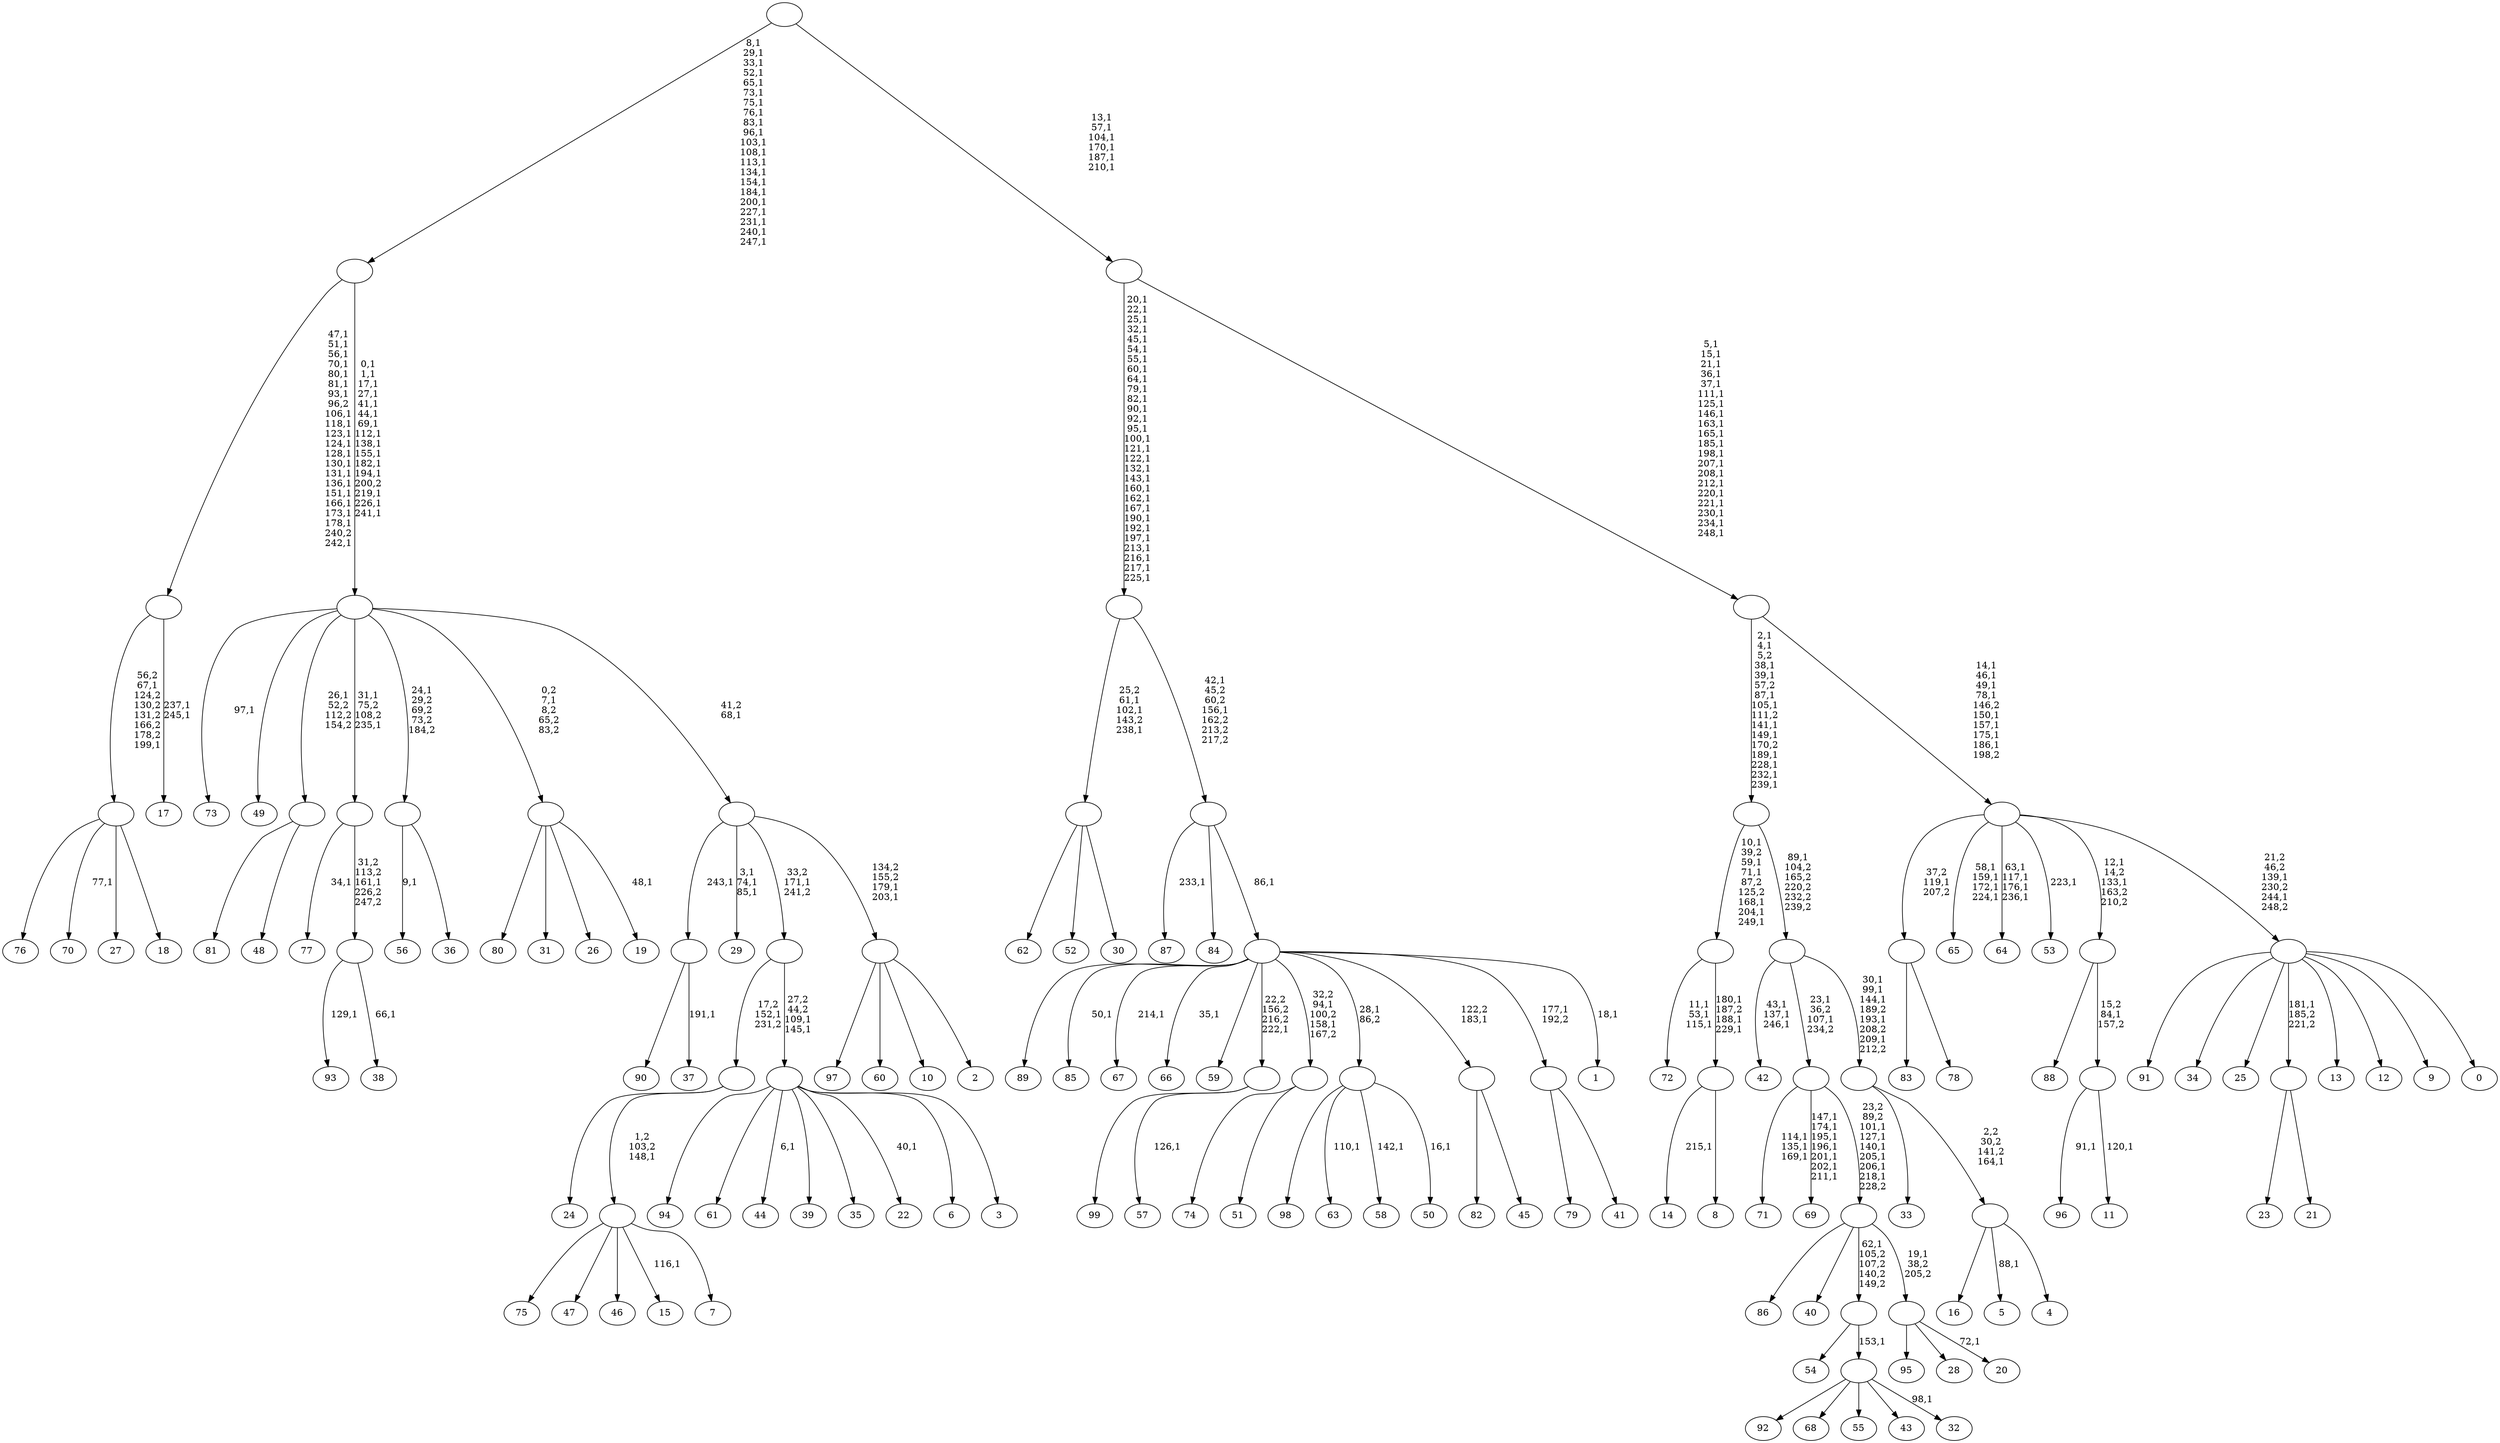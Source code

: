 digraph T {
	350 [label="99"]
	349 [label="98"]
	348 [label="97"]
	347 [label="96"]
	345 [label="95"]
	344 [label="94"]
	343 [label="93"]
	341 [label="92"]
	340 [label="91"]
	339 [label="90"]
	338 [label="89"]
	337 [label="88"]
	336 [label="87"]
	334 [label="86"]
	333 [label="85"]
	331 [label="84"]
	330 [label="83"]
	329 [label="82"]
	328 [label="81"]
	327 [label="80"]
	326 [label="79"]
	325 [label="78"]
	324 [label=""]
	323 [label="77"]
	321 [label="76"]
	320 [label="75"]
	319 [label="74"]
	318 [label="73"]
	316 [label="72"]
	312 [label="71"]
	308 [label="70"]
	306 [label="69"]
	298 [label="68"]
	297 [label="67"]
	295 [label="66"]
	293 [label="65"]
	288 [label="64"]
	283 [label="63"]
	281 [label="62"]
	280 [label="61"]
	279 [label="60"]
	278 [label="59"]
	277 [label="58"]
	275 [label="57"]
	273 [label=""]
	272 [label="56"]
	270 [label="55"]
	269 [label="54"]
	268 [label="53"]
	266 [label="52"]
	265 [label="51"]
	264 [label=""]
	262 [label="50"]
	260 [label=""]
	259 [label="49"]
	258 [label="48"]
	257 [label=""]
	256 [label="47"]
	255 [label="46"]
	254 [label="45"]
	253 [label=""]
	252 [label="44"]
	250 [label="43"]
	249 [label="42"]
	245 [label="41"]
	244 [label=""]
	243 [label="40"]
	242 [label="39"]
	241 [label="38"]
	239 [label=""]
	238 [label=""]
	236 [label="37"]
	234 [label=""]
	233 [label="36"]
	232 [label=""]
	231 [label="35"]
	230 [label="34"]
	229 [label="33"]
	228 [label="32"]
	226 [label=""]
	225 [label=""]
	224 [label="31"]
	223 [label="30"]
	222 [label=""]
	219 [label="29"]
	215 [label="28"]
	214 [label="27"]
	213 [label="26"]
	212 [label="25"]
	211 [label="24"]
	210 [label="23"]
	209 [label="22"]
	207 [label="21"]
	206 [label=""]
	205 [label="20"]
	203 [label=""]
	202 [label=""]
	196 [label=""]
	194 [label="19"]
	192 [label=""]
	191 [label="18"]
	190 [label=""]
	188 [label="17"]
	185 [label=""]
	165 [label="16"]
	164 [label="15"]
	162 [label="14"]
	160 [label="13"]
	159 [label="12"]
	158 [label="11"]
	156 [label=""]
	155 [label=""]
	153 [label="10"]
	152 [label="9"]
	151 [label="8"]
	150 [label=""]
	147 [label=""]
	141 [label="7"]
	140 [label=""]
	139 [label=""]
	138 [label="6"]
	137 [label="5"]
	135 [label="4"]
	134 [label=""]
	133 [label=""]
	128 [label=""]
	127 [label=""]
	115 [label="3"]
	114 [label=""]
	112 [label=""]
	111 [label="2"]
	110 [label=""]
	108 [label=""]
	107 [label=""]
	92 [label=""]
	71 [label="1"]
	69 [label=""]
	68 [label=""]
	66 [label=""]
	37 [label="0"]
	36 [label=""]
	34 [label=""]
	26 [label=""]
	6 [label=""]
	0 [label=""]
	324 -> 330 [label=""]
	324 -> 325 [label=""]
	273 -> 275 [label="126,1"]
	273 -> 350 [label=""]
	264 -> 319 [label=""]
	264 -> 265 [label=""]
	260 -> 262 [label="16,1"]
	260 -> 277 [label="142,1"]
	260 -> 283 [label="110,1"]
	260 -> 349 [label=""]
	257 -> 328 [label=""]
	257 -> 258 [label=""]
	253 -> 329 [label=""]
	253 -> 254 [label=""]
	244 -> 326 [label=""]
	244 -> 245 [label=""]
	239 -> 241 [label="66,1"]
	239 -> 343 [label="129,1"]
	238 -> 323 [label="34,1"]
	238 -> 239 [label="31,2\n113,2\n161,1\n226,2\n247,2"]
	234 -> 236 [label="191,1"]
	234 -> 339 [label=""]
	232 -> 272 [label="9,1"]
	232 -> 233 [label=""]
	226 -> 228 [label="98,1"]
	226 -> 341 [label=""]
	226 -> 298 [label=""]
	226 -> 270 [label=""]
	226 -> 250 [label=""]
	225 -> 269 [label=""]
	225 -> 226 [label="153,1"]
	222 -> 281 [label=""]
	222 -> 266 [label=""]
	222 -> 223 [label=""]
	206 -> 210 [label=""]
	206 -> 207 [label=""]
	203 -> 205 [label="72,1"]
	203 -> 345 [label=""]
	203 -> 215 [label=""]
	202 -> 334 [label=""]
	202 -> 243 [label=""]
	202 -> 225 [label="62,1\n105,2\n107,2\n140,2\n149,2"]
	202 -> 203 [label="19,1\n38,2\n205,2"]
	196 -> 202 [label="23,2\n89,2\n101,1\n127,1\n140,1\n205,1\n206,1\n218,1\n228,2"]
	196 -> 306 [label="147,1\n174,1\n195,1\n196,1\n201,1\n202,1\n211,1"]
	196 -> 312 [label="114,1\n135,1\n169,1"]
	192 -> 194 [label="48,1"]
	192 -> 327 [label=""]
	192 -> 224 [label=""]
	192 -> 213 [label=""]
	190 -> 308 [label="77,1"]
	190 -> 321 [label=""]
	190 -> 214 [label=""]
	190 -> 191 [label=""]
	185 -> 188 [label="237,1\n245,1"]
	185 -> 190 [label="56,2\n67,1\n124,2\n130,2\n131,2\n166,2\n178,2\n199,1"]
	156 -> 158 [label="120,1"]
	156 -> 347 [label="91,1"]
	155 -> 337 [label=""]
	155 -> 156 [label="15,2\n84,1\n157,2"]
	150 -> 162 [label="215,1"]
	150 -> 151 [label=""]
	147 -> 150 [label="180,1\n187,2\n188,1\n229,1"]
	147 -> 316 [label="11,1\n53,1\n115,1"]
	140 -> 164 [label="116,1"]
	140 -> 320 [label=""]
	140 -> 256 [label=""]
	140 -> 255 [label=""]
	140 -> 141 [label=""]
	139 -> 211 [label=""]
	139 -> 140 [label="1,2\n103,2\n148,1"]
	134 -> 137 [label="88,1"]
	134 -> 165 [label=""]
	134 -> 135 [label=""]
	133 -> 229 [label=""]
	133 -> 134 [label="2,2\n30,2\n141,2\n164,1"]
	128 -> 133 [label="30,1\n99,1\n144,1\n189,2\n193,1\n208,2\n209,1\n212,2"]
	128 -> 196 [label="23,1\n36,2\n107,1\n234,2"]
	128 -> 249 [label="43,1\n137,1\n246,1"]
	127 -> 147 [label="10,1\n39,2\n59,1\n71,1\n87,2\n125,2\n168,1\n204,1\n249,1"]
	127 -> 128 [label="89,1\n104,2\n165,2\n220,2\n232,2\n239,2"]
	114 -> 209 [label="40,1"]
	114 -> 252 [label="6,1"]
	114 -> 344 [label=""]
	114 -> 280 [label=""]
	114 -> 242 [label=""]
	114 -> 231 [label=""]
	114 -> 138 [label=""]
	114 -> 115 [label=""]
	112 -> 114 [label="27,2\n44,2\n109,1\n145,1"]
	112 -> 139 [label="17,2\n152,1\n231,2"]
	110 -> 348 [label=""]
	110 -> 279 [label=""]
	110 -> 153 [label=""]
	110 -> 111 [label=""]
	108 -> 110 [label="134,2\n155,2\n179,1\n203,1"]
	108 -> 219 [label="3,1\n74,1\n85,1"]
	108 -> 234 [label="243,1"]
	108 -> 112 [label="33,2\n171,1\n241,2"]
	107 -> 238 [label="31,1\n75,2\n108,2\n235,1"]
	107 -> 318 [label="97,1"]
	107 -> 259 [label=""]
	107 -> 257 [label="26,1\n52,2\n112,2\n154,2"]
	107 -> 232 [label="24,1\n29,2\n69,2\n73,2\n184,2"]
	107 -> 192 [label="0,2\n7,1\n8,2\n65,2\n83,2"]
	107 -> 108 [label="41,2\n68,1"]
	92 -> 107 [label="0,1\n1,1\n17,1\n27,1\n41,1\n44,1\n69,1\n112,1\n138,1\n155,1\n182,1\n194,1\n200,2\n219,1\n226,1\n241,1"]
	92 -> 185 [label="47,1\n51,1\n56,1\n70,1\n80,1\n81,1\n93,1\n96,2\n106,1\n118,1\n123,1\n124,1\n128,1\n130,1\n131,1\n136,1\n151,1\n166,1\n173,1\n178,1\n240,2\n242,1"]
	69 -> 71 [label="18,1"]
	69 -> 264 [label="32,2\n94,1\n100,2\n158,1\n167,2"]
	69 -> 295 [label="35,1"]
	69 -> 297 [label="214,1"]
	69 -> 333 [label="50,1"]
	69 -> 338 [label=""]
	69 -> 278 [label=""]
	69 -> 273 [label="22,2\n156,2\n216,2\n222,1"]
	69 -> 260 [label="28,1\n86,2"]
	69 -> 253 [label="122,2\n183,1"]
	69 -> 244 [label="177,1\n192,2"]
	68 -> 336 [label="233,1"]
	68 -> 331 [label=""]
	68 -> 69 [label="86,1"]
	66 -> 68 [label="42,1\n45,2\n60,2\n156,1\n162,2\n213,2\n217,2"]
	66 -> 222 [label="25,2\n61,1\n102,1\n143,2\n238,1"]
	36 -> 340 [label=""]
	36 -> 230 [label=""]
	36 -> 212 [label=""]
	36 -> 206 [label="181,1\n185,2\n221,2"]
	36 -> 160 [label=""]
	36 -> 159 [label=""]
	36 -> 152 [label=""]
	36 -> 37 [label=""]
	34 -> 36 [label="21,2\n46,2\n139,1\n230,2\n244,1\n248,2"]
	34 -> 155 [label="12,1\n14,2\n133,1\n163,2\n210,2"]
	34 -> 268 [label="223,1"]
	34 -> 288 [label="63,1\n117,1\n176,1\n236,1"]
	34 -> 293 [label="58,1\n159,1\n172,1\n224,1"]
	34 -> 324 [label="37,2\n119,1\n207,2"]
	26 -> 34 [label="14,1\n46,1\n49,1\n78,1\n146,2\n150,1\n157,1\n175,1\n186,1\n198,2"]
	26 -> 127 [label="2,1\n4,1\n5,2\n38,1\n39,1\n57,2\n87,1\n105,1\n111,2\n141,1\n149,1\n170,2\n189,1\n228,1\n232,1\n239,1"]
	6 -> 26 [label="5,1\n15,1\n21,1\n36,1\n37,1\n111,1\n125,1\n146,1\n163,1\n165,1\n185,1\n198,1\n207,1\n208,1\n212,1\n220,1\n221,1\n230,1\n234,1\n248,1"]
	6 -> 66 [label="20,1\n22,1\n25,1\n32,1\n45,1\n54,1\n55,1\n60,1\n64,1\n79,1\n82,1\n90,1\n92,1\n95,1\n100,1\n121,1\n122,1\n132,1\n143,1\n160,1\n162,1\n167,1\n190,1\n192,1\n197,1\n213,1\n216,1\n217,1\n225,1"]
	0 -> 6 [label="13,1\n57,1\n104,1\n170,1\n187,1\n210,1"]
	0 -> 92 [label="8,1\n29,1\n33,1\n52,1\n65,1\n73,1\n75,1\n76,1\n83,1\n96,1\n103,1\n108,1\n113,1\n134,1\n154,1\n184,1\n200,1\n227,1\n231,1\n240,1\n247,1"]
}
